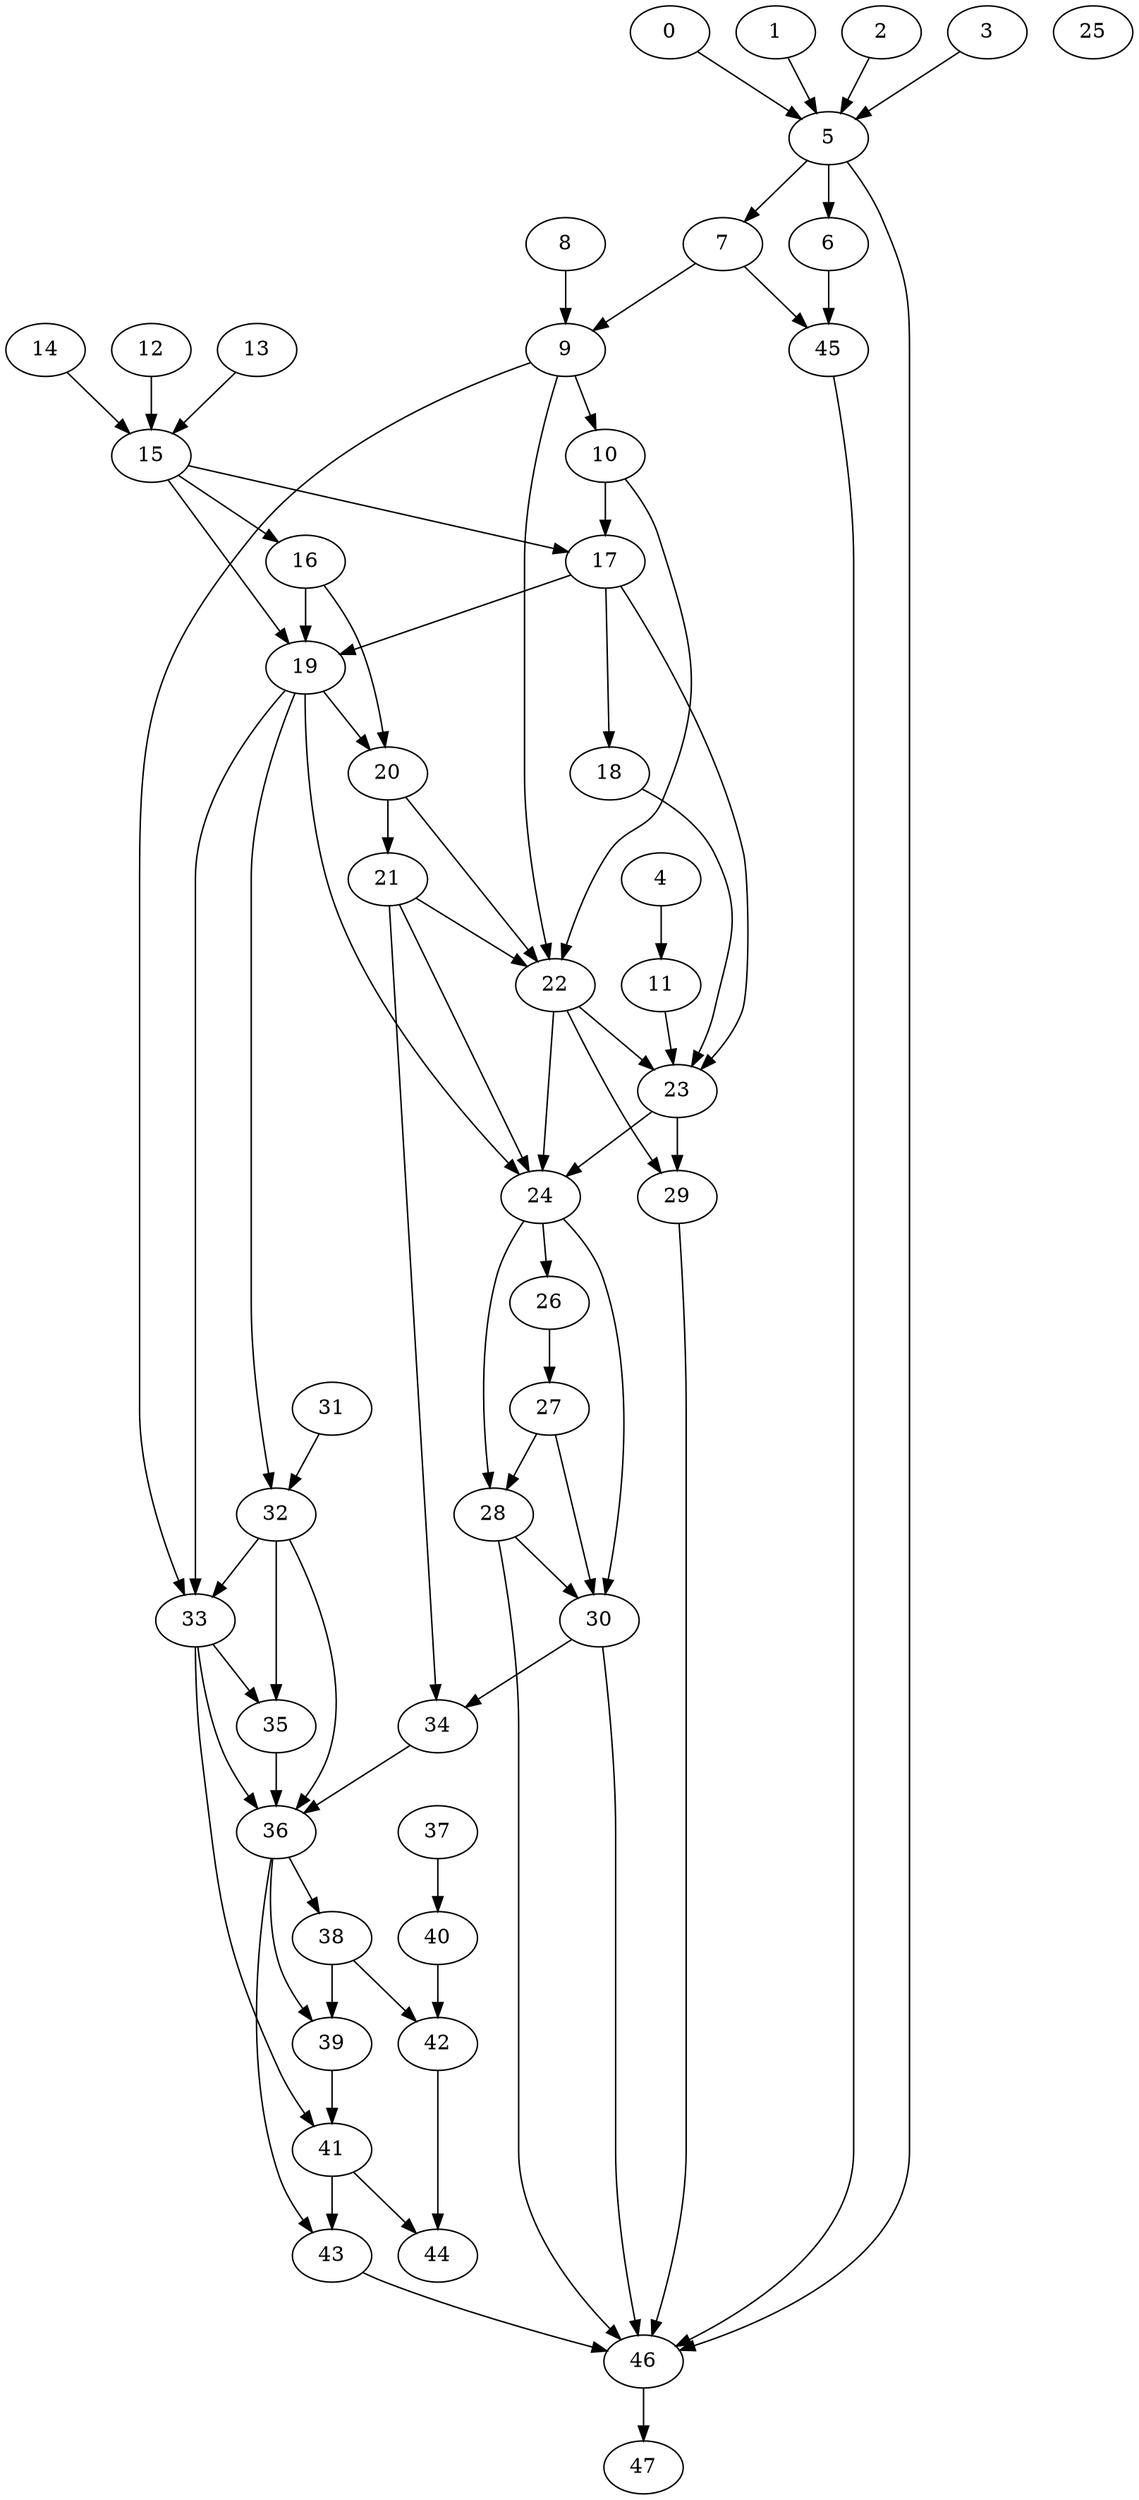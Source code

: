 /* Created by igraph @VERSION@ */
digraph {
  0;
  1;
  2;
  3;
  4;
  5;
  6;
  7;
  8;
  9;
  10;
  11;
  12;
  13;
  14;
  15;
  16;
  17;
  18;
  19;
  20;
  21;
  22;
  23;
  24;
  25;
  26;
  27;
  28;
  29;
  30;
  31;
  32;
  33;
  34;
  35;
  36;
  37;
  38;
  39;
  40;
  41;
  42;
  43;
  44;
  45;
  46;
  47;

  0 -> 5;
  1 -> 5;
  2 -> 5;
  3 -> 5;
  4 -> 11;
  5 -> 6;
  5 -> 7;
  5 -> 46;
  6 -> 45;
  7 -> 9;
  7 -> 45;
  8 -> 9;
  9 -> 10;
  9 -> 22;
  9 -> 33;
  10 -> 17;
  10 -> 22;
  11 -> 23;
  12 -> 15;
  13 -> 15;
  14 -> 15;
  15 -> 16;
  15 -> 17;
  15 -> 19;
  16 -> 19;
  16 -> 20;
  17 -> 18;
  17 -> 19;
  17 -> 23;
  18 -> 23;
  19 -> 20;
  19 -> 24;
  19 -> 32;
  19 -> 33;
  20 -> 21;
  20 -> 22;
  21 -> 22;
  21 -> 24;
  21 -> 34;
  22 -> 23;
  22 -> 24;
  22 -> 29;
  23 -> 24;
  23 -> 29;
  24 -> 26;
  24 -> 28;
  24 -> 30;
  26 -> 27;
  27 -> 28;
  27 -> 30;
  28 -> 30;
  28 -> 46;
  29 -> 46;
  30 -> 34;
  30 -> 46;
  31 -> 32;
  32 -> 33;
  32 -> 35;
  32 -> 36;
  33 -> 35;
  33 -> 36;
  33 -> 41;
  34 -> 36;
  35 -> 36;
  36 -> 38;
  36 -> 39;
  36 -> 43;
  37 -> 40;
  38 -> 39;
  38 -> 42;
  39 -> 41;
  40 -> 42;
  41 -> 43;
  41 -> 44;
  42 -> 44;
  43 -> 46;
  45 -> 46;
  46 -> 47;
}
